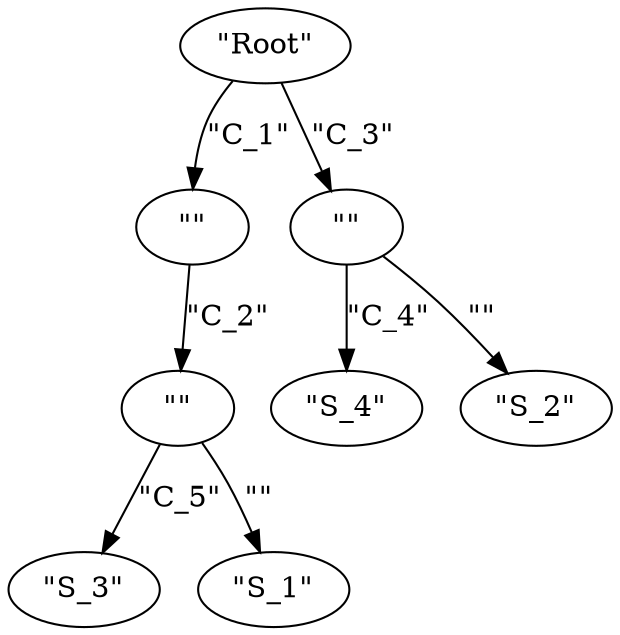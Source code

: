 digraph {
    0 [ label = "\"Root\"" ]
    1 [ label = "\"\"" ]
    2 [ label = "\"\"" ]
    3 [ label = "\"\"" ]
    4 [ label = "\"S_3\"" ]
    5 [ label = "\"S_4\"" ]
    6 [ label = "\"S_1\"" ]
    7 [ label = "\"S_2\"" ]
    0 -> 1 [ label = "\"C_1\"" ]
    1 -> 2 [ label = "\"C_2\"" ]
    0 -> 3 [ label = "\"C_3\"" ]
    2 -> 4 [ label = "\"C_5\"" ]
    3 -> 5 [ label = "\"C_4\"" ]
    2 -> 6 [ label = "\"\"" ]
    3 -> 7 [ label = "\"\"" ]
}
